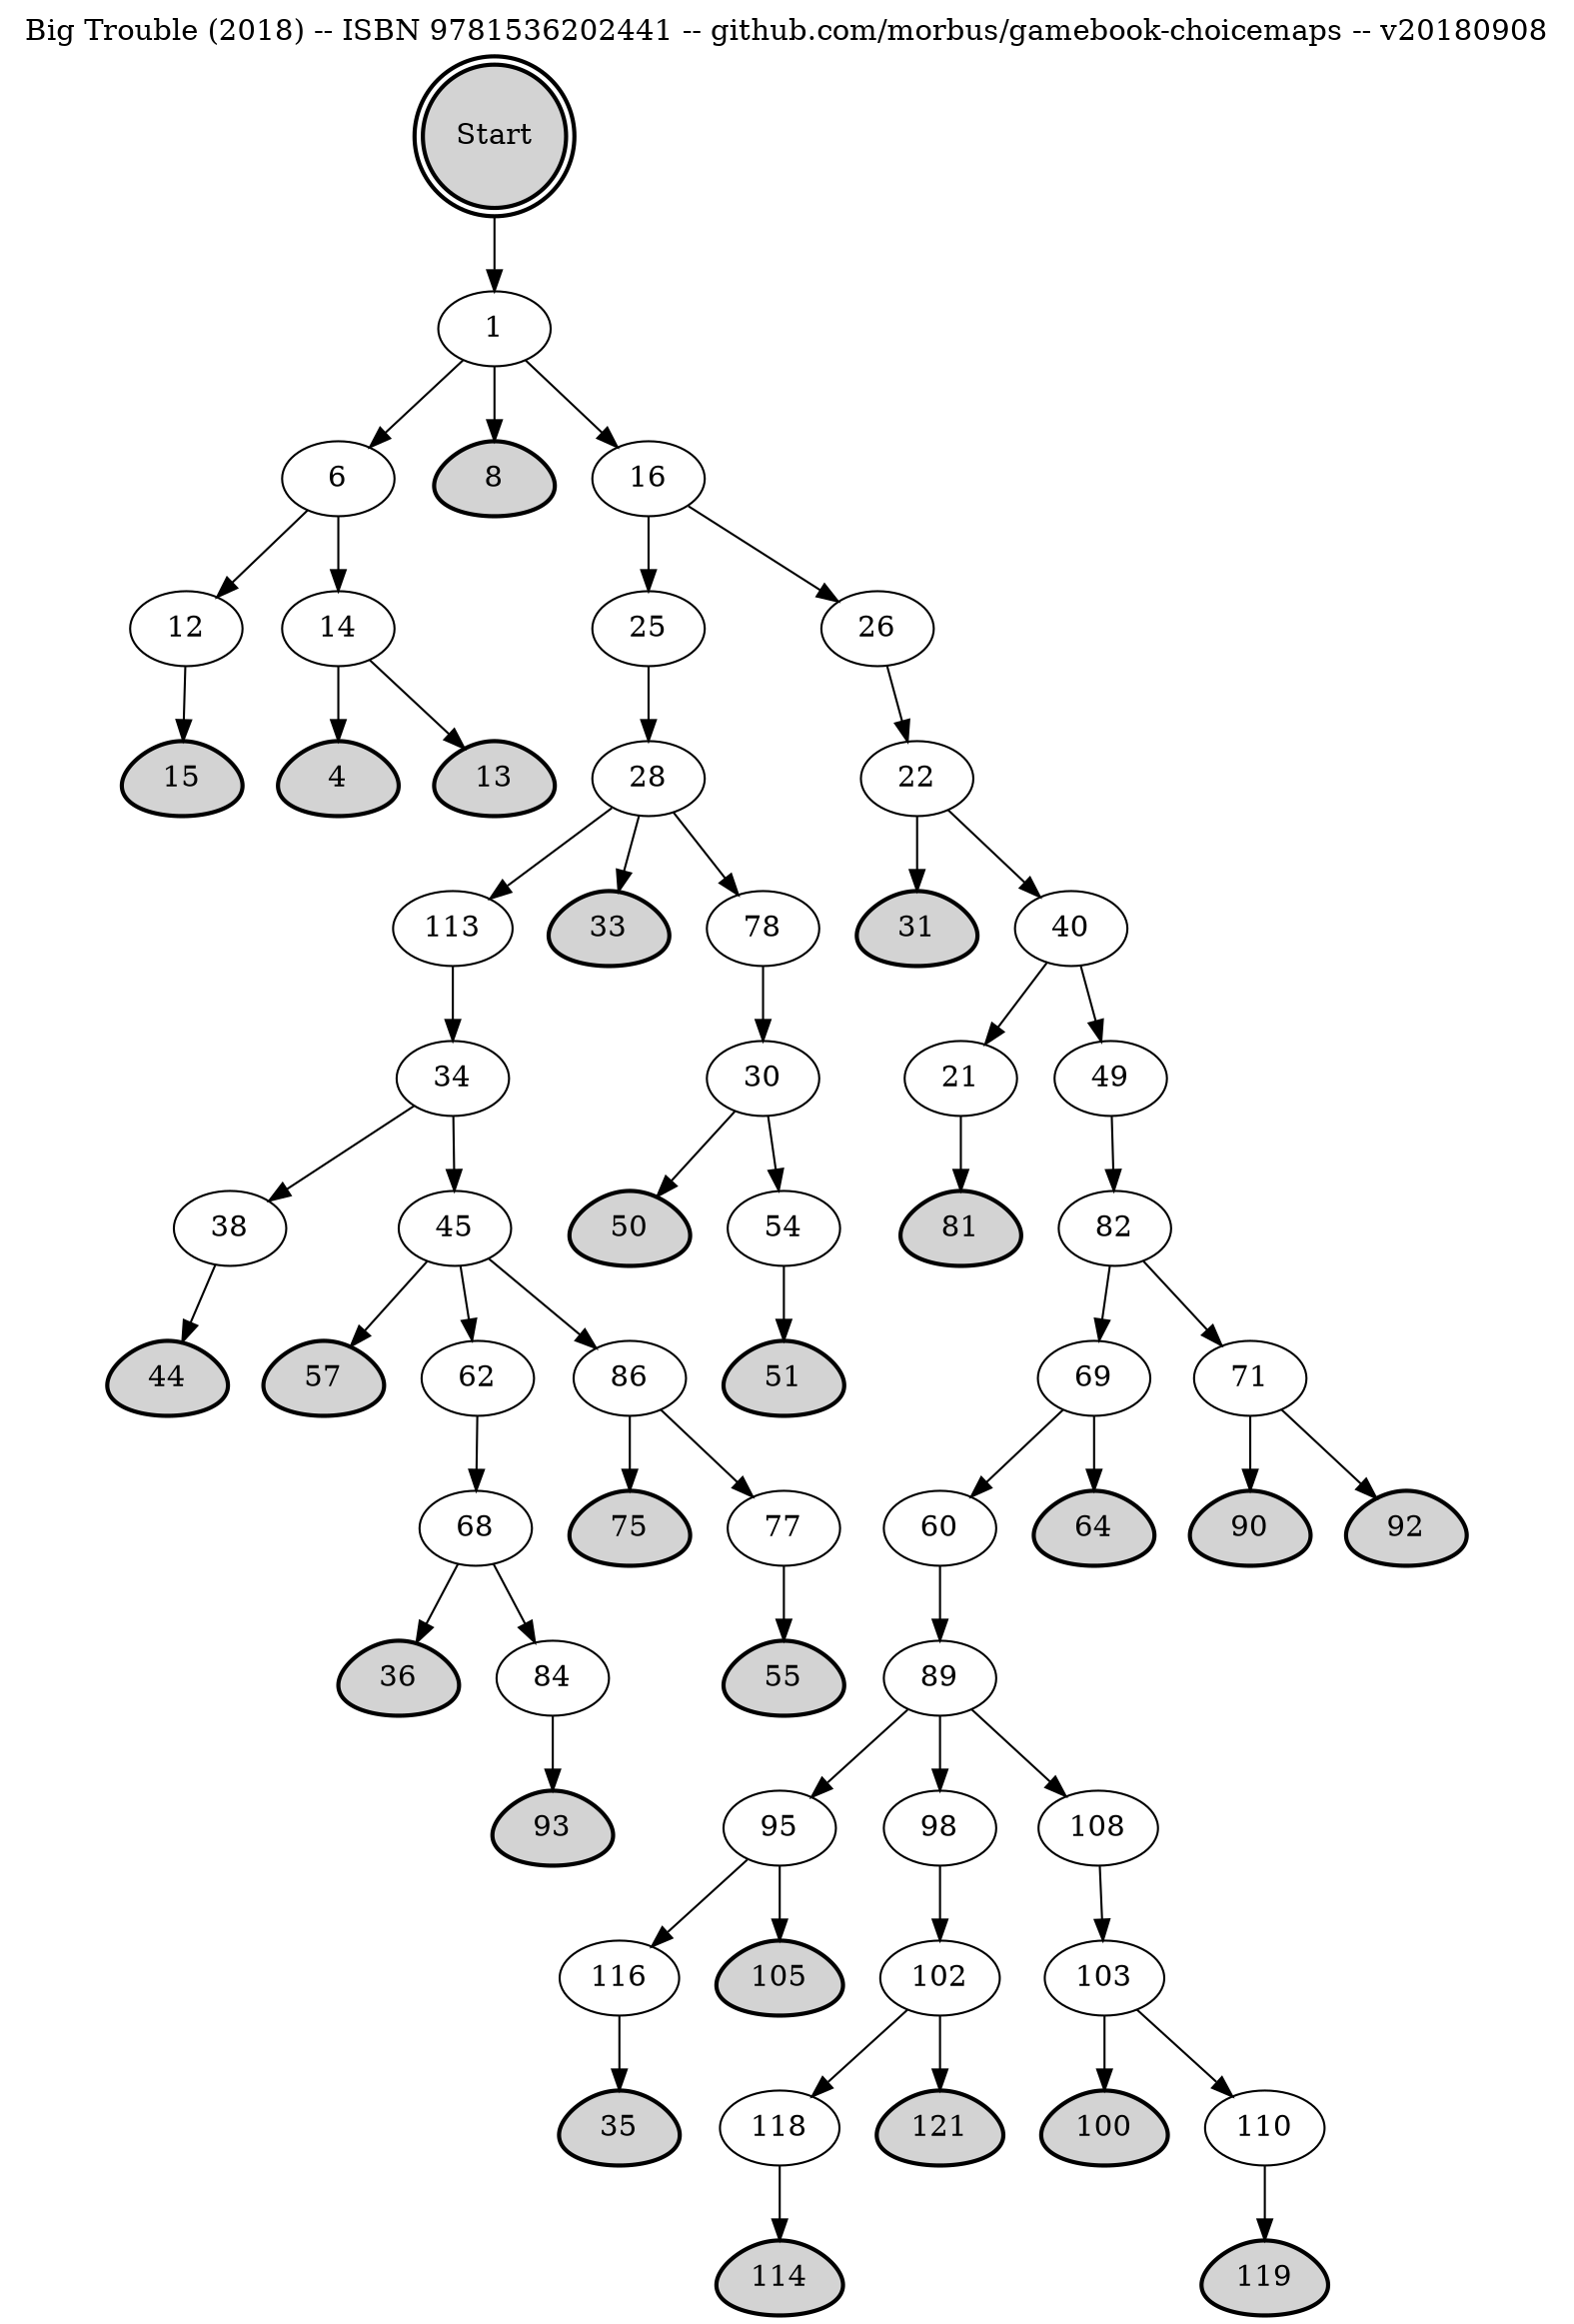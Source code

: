 digraph "Big Trouble (2018) -- ISBN 9781536202441 -- github.com/morbus/gamebook-choicemaps -- v20180908" {
rankdir=TB


"Start" [shape=doublecircle style="filled,bold" tooltip="4"]
"Start" -> "1"

"1" [tooltip="5"]
"1" -> "6"
"1" -> "8"
"1" -> "16"

"4" [shape=egg style="filled,bold" tooltip="6"]

"6" [tooltip="7"]
"6" -> "12"
"6" -> "14"

"8" [shape=egg style="filled,bold" tooltip="8"]

"12" [tooltip="9"]
"12" -> "15"

"13" [shape=egg style="filled,bold" tooltip="10"]

"14" [tooltip="11"]
"14" -> "4"
"14" -> "13"

"15" [shape=egg style="filled,bold" tooltip="12"]

"16" [tooltip="13"]
"16" -> "25"
"16" -> "26"

"21" [tooltip="14"]
"21" -> "81"

"22" [tooltip="15"]
"22" -> "31"
"22" -> "40"

"25" [tooltip="16"]
"25" -> "28"

"26" [tooltip="17"]
"26" -> "22"

"28" [tooltip="18"]
"28" -> "113"
"28" -> "33"
"28" -> "78"

"30" [tooltip="19"]
"30" -> "50"
"30" -> "54"

"31" [shape=egg style="filled,bold" tooltip="20"]

"33" [shape=egg style="filled,bold" tooltip="21"]

"34" [tooltip="22"]
"34" -> "38"
"34" -> "45"

"35" [shape=egg style="filled,bold" tooltip="23"]

"36" [shape=egg style="filled,bold" tooltip="24"]

"38" [tooltip="25"]
"38" -> "44"

"40" [tooltip="26"]
"40" -> "21"
"40" -> "49"

"44" [shape=egg style="filled,bold" tooltip="27"]

"45" [tooltip="28"]
"45" -> "57"
"45" -> "62"
"45" -> "86"

"49" [tooltip="29"]
"49" -> "82"

"50" [shape=egg style="filled,bold" tooltip="30"]

"51" [shape=egg style="filled,bold" tooltip="31"]

"54" [tooltip="32"]
"54" -> "51"

"55" [shape=egg style="filled,bold" tooltip="33"]

"57" [shape=egg style="filled,bold" tooltip="34"]

"60" [tooltip="35"]
"60" -> "89"

"62" [tooltip="36"]
"62" -> "68"

"64" [shape=egg style="filled,bold" tooltip="37"]

"68" [tooltip="38"]
"68" -> "36"
"68" -> "84"

"69" [tooltip="39"]
"69" -> "60"
"69" -> "64"

"71" [tooltip="40"]
"71" -> "90"
"71" -> "92"

"75" [shape=egg style="filled,bold" tooltip="41"]

"77" [tooltip="42"]
"77" -> "55"

"78" [tooltip="43"]
"78" -> "30"

"81" [shape=egg style="filled,bold" tooltip="44"]

"82" [tooltip="45"]
"82" -> "69"
"82" -> "71"

"84" [tooltip="46"]
"84" -> "93"

"86" [tooltip="47"]
"86" -> "75"
"86" -> "77"

"89" [tooltip="48"]
"89" -> "95"
"89" -> "98"
"89" -> "108"

"90" [shape=egg style="filled,bold" tooltip="49"]

"92" [shape=egg style="filled,bold" tooltip="50"]

"93" [shape=egg style="filled,bold" tooltip="51"]

"95" [tooltip="52"]
"95" -> "116"
"95" -> "105"

"98" [tooltip="53"]
"98" -> "102"

"100" [shape=egg style="filled,bold" tooltip="54"]

"102" [tooltip="55"]
"102" -> "118"
"102" -> "121"

"103" [tooltip="56"]
"103" -> "100"
"103" -> "110"

"105" [shape=egg style="filled,bold" tooltip="57"]

"108" [tooltip="58"]
"108" -> "103"

"110" [tooltip="59"]
"110" -> "119"

"113" [tooltip="60"]
"113" -> "34"

"114" [shape=egg style="filled,bold" tooltip="61"]

"116" [tooltip="62"]
"116" -> "35"

"118" [tooltip="63"]
"118" -> "114"

"119" [shape=egg style="filled,bold" tooltip="64"]

"121" [shape=egg style="filled,bold" tooltip="65"]

labelloc="t"

label="Big Trouble (2018) -- ISBN 9781536202441 -- github.com/morbus/gamebook-choicemaps -- v20180908"

}